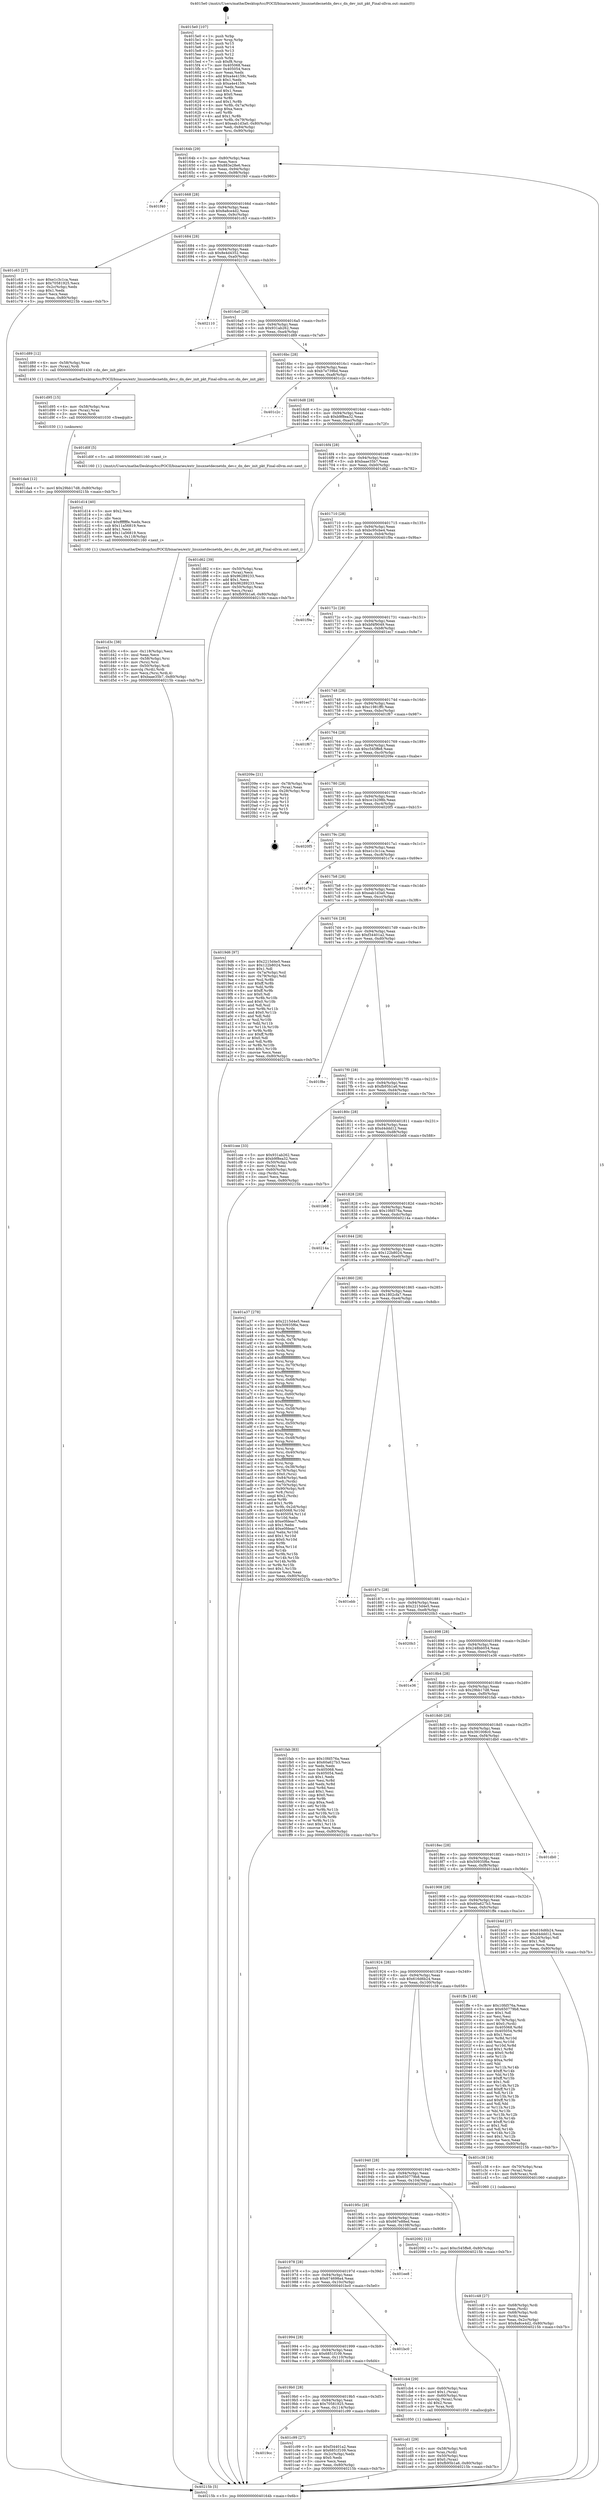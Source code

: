 digraph "0x4015e0" {
  label = "0x4015e0 (/mnt/c/Users/mathe/Desktop/tcc/POCII/binaries/extr_linuxnetdecnetdn_dev.c_dn_dev_init_pkt_Final-ollvm.out::main(0))"
  labelloc = "t"
  node[shape=record]

  Entry [label="",width=0.3,height=0.3,shape=circle,fillcolor=black,style=filled]
  "0x40164b" [label="{
     0x40164b [29]\l
     | [instrs]\l
     &nbsp;&nbsp;0x40164b \<+3\>: mov -0x80(%rbp),%eax\l
     &nbsp;&nbsp;0x40164e \<+2\>: mov %eax,%ecx\l
     &nbsp;&nbsp;0x401650 \<+6\>: sub $0x883e28e6,%ecx\l
     &nbsp;&nbsp;0x401656 \<+6\>: mov %eax,-0x94(%rbp)\l
     &nbsp;&nbsp;0x40165c \<+6\>: mov %ecx,-0x98(%rbp)\l
     &nbsp;&nbsp;0x401662 \<+6\>: je 0000000000401f40 \<main+0x960\>\l
  }"]
  "0x401f40" [label="{
     0x401f40\l
  }", style=dashed]
  "0x401668" [label="{
     0x401668 [28]\l
     | [instrs]\l
     &nbsp;&nbsp;0x401668 \<+5\>: jmp 000000000040166d \<main+0x8d\>\l
     &nbsp;&nbsp;0x40166d \<+6\>: mov -0x94(%rbp),%eax\l
     &nbsp;&nbsp;0x401673 \<+5\>: sub $0x8a8ce4d2,%eax\l
     &nbsp;&nbsp;0x401678 \<+6\>: mov %eax,-0x9c(%rbp)\l
     &nbsp;&nbsp;0x40167e \<+6\>: je 0000000000401c63 \<main+0x683\>\l
  }"]
  Exit [label="",width=0.3,height=0.3,shape=circle,fillcolor=black,style=filled,peripheries=2]
  "0x401c63" [label="{
     0x401c63 [27]\l
     | [instrs]\l
     &nbsp;&nbsp;0x401c63 \<+5\>: mov $0xe1c3c1ca,%eax\l
     &nbsp;&nbsp;0x401c68 \<+5\>: mov $0x70581925,%ecx\l
     &nbsp;&nbsp;0x401c6d \<+3\>: mov -0x2c(%rbp),%edx\l
     &nbsp;&nbsp;0x401c70 \<+3\>: cmp $0x1,%edx\l
     &nbsp;&nbsp;0x401c73 \<+3\>: cmovl %ecx,%eax\l
     &nbsp;&nbsp;0x401c76 \<+3\>: mov %eax,-0x80(%rbp)\l
     &nbsp;&nbsp;0x401c79 \<+5\>: jmp 000000000040215b \<main+0xb7b\>\l
  }"]
  "0x401684" [label="{
     0x401684 [28]\l
     | [instrs]\l
     &nbsp;&nbsp;0x401684 \<+5\>: jmp 0000000000401689 \<main+0xa9\>\l
     &nbsp;&nbsp;0x401689 \<+6\>: mov -0x94(%rbp),%eax\l
     &nbsp;&nbsp;0x40168f \<+5\>: sub $0x8e4d4352,%eax\l
     &nbsp;&nbsp;0x401694 \<+6\>: mov %eax,-0xa0(%rbp)\l
     &nbsp;&nbsp;0x40169a \<+6\>: je 0000000000402110 \<main+0xb30\>\l
  }"]
  "0x401da4" [label="{
     0x401da4 [12]\l
     | [instrs]\l
     &nbsp;&nbsp;0x401da4 \<+7\>: movl $0x29bb17d8,-0x80(%rbp)\l
     &nbsp;&nbsp;0x401dab \<+5\>: jmp 000000000040215b \<main+0xb7b\>\l
  }"]
  "0x402110" [label="{
     0x402110\l
  }", style=dashed]
  "0x4016a0" [label="{
     0x4016a0 [28]\l
     | [instrs]\l
     &nbsp;&nbsp;0x4016a0 \<+5\>: jmp 00000000004016a5 \<main+0xc5\>\l
     &nbsp;&nbsp;0x4016a5 \<+6\>: mov -0x94(%rbp),%eax\l
     &nbsp;&nbsp;0x4016ab \<+5\>: sub $0x931ab262,%eax\l
     &nbsp;&nbsp;0x4016b0 \<+6\>: mov %eax,-0xa4(%rbp)\l
     &nbsp;&nbsp;0x4016b6 \<+6\>: je 0000000000401d89 \<main+0x7a9\>\l
  }"]
  "0x401d95" [label="{
     0x401d95 [15]\l
     | [instrs]\l
     &nbsp;&nbsp;0x401d95 \<+4\>: mov -0x58(%rbp),%rax\l
     &nbsp;&nbsp;0x401d99 \<+3\>: mov (%rax),%rax\l
     &nbsp;&nbsp;0x401d9c \<+3\>: mov %rax,%rdi\l
     &nbsp;&nbsp;0x401d9f \<+5\>: call 0000000000401030 \<free@plt\>\l
     | [calls]\l
     &nbsp;&nbsp;0x401030 \{1\} (unknown)\l
  }"]
  "0x401d89" [label="{
     0x401d89 [12]\l
     | [instrs]\l
     &nbsp;&nbsp;0x401d89 \<+4\>: mov -0x58(%rbp),%rax\l
     &nbsp;&nbsp;0x401d8d \<+3\>: mov (%rax),%rdi\l
     &nbsp;&nbsp;0x401d90 \<+5\>: call 0000000000401430 \<dn_dev_init_pkt\>\l
     | [calls]\l
     &nbsp;&nbsp;0x401430 \{1\} (/mnt/c/Users/mathe/Desktop/tcc/POCII/binaries/extr_linuxnetdecnetdn_dev.c_dn_dev_init_pkt_Final-ollvm.out::dn_dev_init_pkt)\l
  }"]
  "0x4016bc" [label="{
     0x4016bc [28]\l
     | [instrs]\l
     &nbsp;&nbsp;0x4016bc \<+5\>: jmp 00000000004016c1 \<main+0xe1\>\l
     &nbsp;&nbsp;0x4016c1 \<+6\>: mov -0x94(%rbp),%eax\l
     &nbsp;&nbsp;0x4016c7 \<+5\>: sub $0xb7e739bd,%eax\l
     &nbsp;&nbsp;0x4016cc \<+6\>: mov %eax,-0xa8(%rbp)\l
     &nbsp;&nbsp;0x4016d2 \<+6\>: je 0000000000401c2c \<main+0x64c\>\l
  }"]
  "0x401d3c" [label="{
     0x401d3c [38]\l
     | [instrs]\l
     &nbsp;&nbsp;0x401d3c \<+6\>: mov -0x118(%rbp),%ecx\l
     &nbsp;&nbsp;0x401d42 \<+3\>: imul %eax,%ecx\l
     &nbsp;&nbsp;0x401d45 \<+4\>: mov -0x58(%rbp),%rsi\l
     &nbsp;&nbsp;0x401d49 \<+3\>: mov (%rsi),%rsi\l
     &nbsp;&nbsp;0x401d4c \<+4\>: mov -0x50(%rbp),%rdi\l
     &nbsp;&nbsp;0x401d50 \<+3\>: movslq (%rdi),%rdi\l
     &nbsp;&nbsp;0x401d53 \<+3\>: mov %ecx,(%rsi,%rdi,4)\l
     &nbsp;&nbsp;0x401d56 \<+7\>: movl $0xbaae35b7,-0x80(%rbp)\l
     &nbsp;&nbsp;0x401d5d \<+5\>: jmp 000000000040215b \<main+0xb7b\>\l
  }"]
  "0x401c2c" [label="{
     0x401c2c\l
  }", style=dashed]
  "0x4016d8" [label="{
     0x4016d8 [28]\l
     | [instrs]\l
     &nbsp;&nbsp;0x4016d8 \<+5\>: jmp 00000000004016dd \<main+0xfd\>\l
     &nbsp;&nbsp;0x4016dd \<+6\>: mov -0x94(%rbp),%eax\l
     &nbsp;&nbsp;0x4016e3 \<+5\>: sub $0xb9f8ea32,%eax\l
     &nbsp;&nbsp;0x4016e8 \<+6\>: mov %eax,-0xac(%rbp)\l
     &nbsp;&nbsp;0x4016ee \<+6\>: je 0000000000401d0f \<main+0x72f\>\l
  }"]
  "0x401d14" [label="{
     0x401d14 [40]\l
     | [instrs]\l
     &nbsp;&nbsp;0x401d14 \<+5\>: mov $0x2,%ecx\l
     &nbsp;&nbsp;0x401d19 \<+1\>: cltd\l
     &nbsp;&nbsp;0x401d1a \<+2\>: idiv %ecx\l
     &nbsp;&nbsp;0x401d1c \<+6\>: imul $0xfffffffe,%edx,%ecx\l
     &nbsp;&nbsp;0x401d22 \<+6\>: sub $0x11a56819,%ecx\l
     &nbsp;&nbsp;0x401d28 \<+3\>: add $0x1,%ecx\l
     &nbsp;&nbsp;0x401d2b \<+6\>: add $0x11a56819,%ecx\l
     &nbsp;&nbsp;0x401d31 \<+6\>: mov %ecx,-0x118(%rbp)\l
     &nbsp;&nbsp;0x401d37 \<+5\>: call 0000000000401160 \<next_i\>\l
     | [calls]\l
     &nbsp;&nbsp;0x401160 \{1\} (/mnt/c/Users/mathe/Desktop/tcc/POCII/binaries/extr_linuxnetdecnetdn_dev.c_dn_dev_init_pkt_Final-ollvm.out::next_i)\l
  }"]
  "0x401d0f" [label="{
     0x401d0f [5]\l
     | [instrs]\l
     &nbsp;&nbsp;0x401d0f \<+5\>: call 0000000000401160 \<next_i\>\l
     | [calls]\l
     &nbsp;&nbsp;0x401160 \{1\} (/mnt/c/Users/mathe/Desktop/tcc/POCII/binaries/extr_linuxnetdecnetdn_dev.c_dn_dev_init_pkt_Final-ollvm.out::next_i)\l
  }"]
  "0x4016f4" [label="{
     0x4016f4 [28]\l
     | [instrs]\l
     &nbsp;&nbsp;0x4016f4 \<+5\>: jmp 00000000004016f9 \<main+0x119\>\l
     &nbsp;&nbsp;0x4016f9 \<+6\>: mov -0x94(%rbp),%eax\l
     &nbsp;&nbsp;0x4016ff \<+5\>: sub $0xbaae35b7,%eax\l
     &nbsp;&nbsp;0x401704 \<+6\>: mov %eax,-0xb0(%rbp)\l
     &nbsp;&nbsp;0x40170a \<+6\>: je 0000000000401d62 \<main+0x782\>\l
  }"]
  "0x401cd1" [label="{
     0x401cd1 [29]\l
     | [instrs]\l
     &nbsp;&nbsp;0x401cd1 \<+4\>: mov -0x58(%rbp),%rdi\l
     &nbsp;&nbsp;0x401cd5 \<+3\>: mov %rax,(%rdi)\l
     &nbsp;&nbsp;0x401cd8 \<+4\>: mov -0x50(%rbp),%rax\l
     &nbsp;&nbsp;0x401cdc \<+6\>: movl $0x0,(%rax)\l
     &nbsp;&nbsp;0x401ce2 \<+7\>: movl $0xfb95b1a6,-0x80(%rbp)\l
     &nbsp;&nbsp;0x401ce9 \<+5\>: jmp 000000000040215b \<main+0xb7b\>\l
  }"]
  "0x401d62" [label="{
     0x401d62 [39]\l
     | [instrs]\l
     &nbsp;&nbsp;0x401d62 \<+4\>: mov -0x50(%rbp),%rax\l
     &nbsp;&nbsp;0x401d66 \<+2\>: mov (%rax),%ecx\l
     &nbsp;&nbsp;0x401d68 \<+6\>: sub $0x96289233,%ecx\l
     &nbsp;&nbsp;0x401d6e \<+3\>: add $0x1,%ecx\l
     &nbsp;&nbsp;0x401d71 \<+6\>: add $0x96289233,%ecx\l
     &nbsp;&nbsp;0x401d77 \<+4\>: mov -0x50(%rbp),%rax\l
     &nbsp;&nbsp;0x401d7b \<+2\>: mov %ecx,(%rax)\l
     &nbsp;&nbsp;0x401d7d \<+7\>: movl $0xfb95b1a6,-0x80(%rbp)\l
     &nbsp;&nbsp;0x401d84 \<+5\>: jmp 000000000040215b \<main+0xb7b\>\l
  }"]
  "0x401710" [label="{
     0x401710 [28]\l
     | [instrs]\l
     &nbsp;&nbsp;0x401710 \<+5\>: jmp 0000000000401715 \<main+0x135\>\l
     &nbsp;&nbsp;0x401715 \<+6\>: mov -0x94(%rbp),%eax\l
     &nbsp;&nbsp;0x40171b \<+5\>: sub $0xbc95cbe4,%eax\l
     &nbsp;&nbsp;0x401720 \<+6\>: mov %eax,-0xb4(%rbp)\l
     &nbsp;&nbsp;0x401726 \<+6\>: je 0000000000401f9a \<main+0x9ba\>\l
  }"]
  "0x4019cc" [label="{
     0x4019cc\l
  }", style=dashed]
  "0x401f9a" [label="{
     0x401f9a\l
  }", style=dashed]
  "0x40172c" [label="{
     0x40172c [28]\l
     | [instrs]\l
     &nbsp;&nbsp;0x40172c \<+5\>: jmp 0000000000401731 \<main+0x151\>\l
     &nbsp;&nbsp;0x401731 \<+6\>: mov -0x94(%rbp),%eax\l
     &nbsp;&nbsp;0x401737 \<+5\>: sub $0xbf4f9049,%eax\l
     &nbsp;&nbsp;0x40173c \<+6\>: mov %eax,-0xb8(%rbp)\l
     &nbsp;&nbsp;0x401742 \<+6\>: je 0000000000401ec7 \<main+0x8e7\>\l
  }"]
  "0x401c99" [label="{
     0x401c99 [27]\l
     | [instrs]\l
     &nbsp;&nbsp;0x401c99 \<+5\>: mov $0xf34401a2,%eax\l
     &nbsp;&nbsp;0x401c9e \<+5\>: mov $0x6851f109,%ecx\l
     &nbsp;&nbsp;0x401ca3 \<+3\>: mov -0x2c(%rbp),%edx\l
     &nbsp;&nbsp;0x401ca6 \<+3\>: cmp $0x0,%edx\l
     &nbsp;&nbsp;0x401ca9 \<+3\>: cmove %ecx,%eax\l
     &nbsp;&nbsp;0x401cac \<+3\>: mov %eax,-0x80(%rbp)\l
     &nbsp;&nbsp;0x401caf \<+5\>: jmp 000000000040215b \<main+0xb7b\>\l
  }"]
  "0x401ec7" [label="{
     0x401ec7\l
  }", style=dashed]
  "0x401748" [label="{
     0x401748 [28]\l
     | [instrs]\l
     &nbsp;&nbsp;0x401748 \<+5\>: jmp 000000000040174d \<main+0x16d\>\l
     &nbsp;&nbsp;0x40174d \<+6\>: mov -0x94(%rbp),%eax\l
     &nbsp;&nbsp;0x401753 \<+5\>: sub $0xc1981ff0,%eax\l
     &nbsp;&nbsp;0x401758 \<+6\>: mov %eax,-0xbc(%rbp)\l
     &nbsp;&nbsp;0x40175e \<+6\>: je 0000000000401f67 \<main+0x987\>\l
  }"]
  "0x4019b0" [label="{
     0x4019b0 [28]\l
     | [instrs]\l
     &nbsp;&nbsp;0x4019b0 \<+5\>: jmp 00000000004019b5 \<main+0x3d5\>\l
     &nbsp;&nbsp;0x4019b5 \<+6\>: mov -0x94(%rbp),%eax\l
     &nbsp;&nbsp;0x4019bb \<+5\>: sub $0x70581925,%eax\l
     &nbsp;&nbsp;0x4019c0 \<+6\>: mov %eax,-0x114(%rbp)\l
     &nbsp;&nbsp;0x4019c6 \<+6\>: je 0000000000401c99 \<main+0x6b9\>\l
  }"]
  "0x401f67" [label="{
     0x401f67\l
  }", style=dashed]
  "0x401764" [label="{
     0x401764 [28]\l
     | [instrs]\l
     &nbsp;&nbsp;0x401764 \<+5\>: jmp 0000000000401769 \<main+0x189\>\l
     &nbsp;&nbsp;0x401769 \<+6\>: mov -0x94(%rbp),%eax\l
     &nbsp;&nbsp;0x40176f \<+5\>: sub $0xc545ffe8,%eax\l
     &nbsp;&nbsp;0x401774 \<+6\>: mov %eax,-0xc0(%rbp)\l
     &nbsp;&nbsp;0x40177a \<+6\>: je 000000000040209e \<main+0xabe\>\l
  }"]
  "0x401cb4" [label="{
     0x401cb4 [29]\l
     | [instrs]\l
     &nbsp;&nbsp;0x401cb4 \<+4\>: mov -0x60(%rbp),%rax\l
     &nbsp;&nbsp;0x401cb8 \<+6\>: movl $0x1,(%rax)\l
     &nbsp;&nbsp;0x401cbe \<+4\>: mov -0x60(%rbp),%rax\l
     &nbsp;&nbsp;0x401cc2 \<+3\>: movslq (%rax),%rax\l
     &nbsp;&nbsp;0x401cc5 \<+4\>: shl $0x2,%rax\l
     &nbsp;&nbsp;0x401cc9 \<+3\>: mov %rax,%rdi\l
     &nbsp;&nbsp;0x401ccc \<+5\>: call 0000000000401050 \<malloc@plt\>\l
     | [calls]\l
     &nbsp;&nbsp;0x401050 \{1\} (unknown)\l
  }"]
  "0x40209e" [label="{
     0x40209e [21]\l
     | [instrs]\l
     &nbsp;&nbsp;0x40209e \<+4\>: mov -0x78(%rbp),%rax\l
     &nbsp;&nbsp;0x4020a2 \<+2\>: mov (%rax),%eax\l
     &nbsp;&nbsp;0x4020a4 \<+4\>: lea -0x28(%rbp),%rsp\l
     &nbsp;&nbsp;0x4020a8 \<+1\>: pop %rbx\l
     &nbsp;&nbsp;0x4020a9 \<+2\>: pop %r12\l
     &nbsp;&nbsp;0x4020ab \<+2\>: pop %r13\l
     &nbsp;&nbsp;0x4020ad \<+2\>: pop %r14\l
     &nbsp;&nbsp;0x4020af \<+2\>: pop %r15\l
     &nbsp;&nbsp;0x4020b1 \<+1\>: pop %rbp\l
     &nbsp;&nbsp;0x4020b2 \<+1\>: ret\l
  }"]
  "0x401780" [label="{
     0x401780 [28]\l
     | [instrs]\l
     &nbsp;&nbsp;0x401780 \<+5\>: jmp 0000000000401785 \<main+0x1a5\>\l
     &nbsp;&nbsp;0x401785 \<+6\>: mov -0x94(%rbp),%eax\l
     &nbsp;&nbsp;0x40178b \<+5\>: sub $0xce1b298b,%eax\l
     &nbsp;&nbsp;0x401790 \<+6\>: mov %eax,-0xc4(%rbp)\l
     &nbsp;&nbsp;0x401796 \<+6\>: je 00000000004020f5 \<main+0xb15\>\l
  }"]
  "0x401994" [label="{
     0x401994 [28]\l
     | [instrs]\l
     &nbsp;&nbsp;0x401994 \<+5\>: jmp 0000000000401999 \<main+0x3b9\>\l
     &nbsp;&nbsp;0x401999 \<+6\>: mov -0x94(%rbp),%eax\l
     &nbsp;&nbsp;0x40199f \<+5\>: sub $0x6851f109,%eax\l
     &nbsp;&nbsp;0x4019a4 \<+6\>: mov %eax,-0x110(%rbp)\l
     &nbsp;&nbsp;0x4019aa \<+6\>: je 0000000000401cb4 \<main+0x6d4\>\l
  }"]
  "0x4020f5" [label="{
     0x4020f5\l
  }", style=dashed]
  "0x40179c" [label="{
     0x40179c [28]\l
     | [instrs]\l
     &nbsp;&nbsp;0x40179c \<+5\>: jmp 00000000004017a1 \<main+0x1c1\>\l
     &nbsp;&nbsp;0x4017a1 \<+6\>: mov -0x94(%rbp),%eax\l
     &nbsp;&nbsp;0x4017a7 \<+5\>: sub $0xe1c3c1ca,%eax\l
     &nbsp;&nbsp;0x4017ac \<+6\>: mov %eax,-0xc8(%rbp)\l
     &nbsp;&nbsp;0x4017b2 \<+6\>: je 0000000000401c7e \<main+0x69e\>\l
  }"]
  "0x401bc0" [label="{
     0x401bc0\l
  }", style=dashed]
  "0x401c7e" [label="{
     0x401c7e\l
  }", style=dashed]
  "0x4017b8" [label="{
     0x4017b8 [28]\l
     | [instrs]\l
     &nbsp;&nbsp;0x4017b8 \<+5\>: jmp 00000000004017bd \<main+0x1dd\>\l
     &nbsp;&nbsp;0x4017bd \<+6\>: mov -0x94(%rbp),%eax\l
     &nbsp;&nbsp;0x4017c3 \<+5\>: sub $0xeab1d3a0,%eax\l
     &nbsp;&nbsp;0x4017c8 \<+6\>: mov %eax,-0xcc(%rbp)\l
     &nbsp;&nbsp;0x4017ce \<+6\>: je 00000000004019d6 \<main+0x3f6\>\l
  }"]
  "0x401978" [label="{
     0x401978 [28]\l
     | [instrs]\l
     &nbsp;&nbsp;0x401978 \<+5\>: jmp 000000000040197d \<main+0x39d\>\l
     &nbsp;&nbsp;0x40197d \<+6\>: mov -0x94(%rbp),%eax\l
     &nbsp;&nbsp;0x401983 \<+5\>: sub $0x674698a4,%eax\l
     &nbsp;&nbsp;0x401988 \<+6\>: mov %eax,-0x10c(%rbp)\l
     &nbsp;&nbsp;0x40198e \<+6\>: je 0000000000401bc0 \<main+0x5e0\>\l
  }"]
  "0x4019d6" [label="{
     0x4019d6 [97]\l
     | [instrs]\l
     &nbsp;&nbsp;0x4019d6 \<+5\>: mov $0x2215d4e5,%eax\l
     &nbsp;&nbsp;0x4019db \<+5\>: mov $0x122b8024,%ecx\l
     &nbsp;&nbsp;0x4019e0 \<+2\>: mov $0x1,%dl\l
     &nbsp;&nbsp;0x4019e2 \<+4\>: mov -0x7a(%rbp),%sil\l
     &nbsp;&nbsp;0x4019e6 \<+4\>: mov -0x79(%rbp),%dil\l
     &nbsp;&nbsp;0x4019ea \<+3\>: mov %sil,%r8b\l
     &nbsp;&nbsp;0x4019ed \<+4\>: xor $0xff,%r8b\l
     &nbsp;&nbsp;0x4019f1 \<+3\>: mov %dil,%r9b\l
     &nbsp;&nbsp;0x4019f4 \<+4\>: xor $0xff,%r9b\l
     &nbsp;&nbsp;0x4019f8 \<+3\>: xor $0x0,%dl\l
     &nbsp;&nbsp;0x4019fb \<+3\>: mov %r8b,%r10b\l
     &nbsp;&nbsp;0x4019fe \<+4\>: and $0x0,%r10b\l
     &nbsp;&nbsp;0x401a02 \<+3\>: and %dl,%sil\l
     &nbsp;&nbsp;0x401a05 \<+3\>: mov %r9b,%r11b\l
     &nbsp;&nbsp;0x401a08 \<+4\>: and $0x0,%r11b\l
     &nbsp;&nbsp;0x401a0c \<+3\>: and %dl,%dil\l
     &nbsp;&nbsp;0x401a0f \<+3\>: or %sil,%r10b\l
     &nbsp;&nbsp;0x401a12 \<+3\>: or %dil,%r11b\l
     &nbsp;&nbsp;0x401a15 \<+3\>: xor %r11b,%r10b\l
     &nbsp;&nbsp;0x401a18 \<+3\>: or %r9b,%r8b\l
     &nbsp;&nbsp;0x401a1b \<+4\>: xor $0xff,%r8b\l
     &nbsp;&nbsp;0x401a1f \<+3\>: or $0x0,%dl\l
     &nbsp;&nbsp;0x401a22 \<+3\>: and %dl,%r8b\l
     &nbsp;&nbsp;0x401a25 \<+3\>: or %r8b,%r10b\l
     &nbsp;&nbsp;0x401a28 \<+4\>: test $0x1,%r10b\l
     &nbsp;&nbsp;0x401a2c \<+3\>: cmovne %ecx,%eax\l
     &nbsp;&nbsp;0x401a2f \<+3\>: mov %eax,-0x80(%rbp)\l
     &nbsp;&nbsp;0x401a32 \<+5\>: jmp 000000000040215b \<main+0xb7b\>\l
  }"]
  "0x4017d4" [label="{
     0x4017d4 [28]\l
     | [instrs]\l
     &nbsp;&nbsp;0x4017d4 \<+5\>: jmp 00000000004017d9 \<main+0x1f9\>\l
     &nbsp;&nbsp;0x4017d9 \<+6\>: mov -0x94(%rbp),%eax\l
     &nbsp;&nbsp;0x4017df \<+5\>: sub $0xf34401a2,%eax\l
     &nbsp;&nbsp;0x4017e4 \<+6\>: mov %eax,-0xd0(%rbp)\l
     &nbsp;&nbsp;0x4017ea \<+6\>: je 0000000000401f8e \<main+0x9ae\>\l
  }"]
  "0x40215b" [label="{
     0x40215b [5]\l
     | [instrs]\l
     &nbsp;&nbsp;0x40215b \<+5\>: jmp 000000000040164b \<main+0x6b\>\l
  }"]
  "0x4015e0" [label="{
     0x4015e0 [107]\l
     | [instrs]\l
     &nbsp;&nbsp;0x4015e0 \<+1\>: push %rbp\l
     &nbsp;&nbsp;0x4015e1 \<+3\>: mov %rsp,%rbp\l
     &nbsp;&nbsp;0x4015e4 \<+2\>: push %r15\l
     &nbsp;&nbsp;0x4015e6 \<+2\>: push %r14\l
     &nbsp;&nbsp;0x4015e8 \<+2\>: push %r13\l
     &nbsp;&nbsp;0x4015ea \<+2\>: push %r12\l
     &nbsp;&nbsp;0x4015ec \<+1\>: push %rbx\l
     &nbsp;&nbsp;0x4015ed \<+7\>: sub $0xf8,%rsp\l
     &nbsp;&nbsp;0x4015f4 \<+7\>: mov 0x405068,%eax\l
     &nbsp;&nbsp;0x4015fb \<+7\>: mov 0x405054,%ecx\l
     &nbsp;&nbsp;0x401602 \<+2\>: mov %eax,%edx\l
     &nbsp;&nbsp;0x401604 \<+6\>: add $0xa4e4159c,%edx\l
     &nbsp;&nbsp;0x40160a \<+3\>: sub $0x1,%edx\l
     &nbsp;&nbsp;0x40160d \<+6\>: sub $0xa4e4159c,%edx\l
     &nbsp;&nbsp;0x401613 \<+3\>: imul %edx,%eax\l
     &nbsp;&nbsp;0x401616 \<+3\>: and $0x1,%eax\l
     &nbsp;&nbsp;0x401619 \<+3\>: cmp $0x0,%eax\l
     &nbsp;&nbsp;0x40161c \<+4\>: sete %r8b\l
     &nbsp;&nbsp;0x401620 \<+4\>: and $0x1,%r8b\l
     &nbsp;&nbsp;0x401624 \<+4\>: mov %r8b,-0x7a(%rbp)\l
     &nbsp;&nbsp;0x401628 \<+3\>: cmp $0xa,%ecx\l
     &nbsp;&nbsp;0x40162b \<+4\>: setl %r8b\l
     &nbsp;&nbsp;0x40162f \<+4\>: and $0x1,%r8b\l
     &nbsp;&nbsp;0x401633 \<+4\>: mov %r8b,-0x79(%rbp)\l
     &nbsp;&nbsp;0x401637 \<+7\>: movl $0xeab1d3a0,-0x80(%rbp)\l
     &nbsp;&nbsp;0x40163e \<+6\>: mov %edi,-0x84(%rbp)\l
     &nbsp;&nbsp;0x401644 \<+7\>: mov %rsi,-0x90(%rbp)\l
  }"]
  "0x401ee8" [label="{
     0x401ee8\l
  }", style=dashed]
  "0x401f8e" [label="{
     0x401f8e\l
  }", style=dashed]
  "0x4017f0" [label="{
     0x4017f0 [28]\l
     | [instrs]\l
     &nbsp;&nbsp;0x4017f0 \<+5\>: jmp 00000000004017f5 \<main+0x215\>\l
     &nbsp;&nbsp;0x4017f5 \<+6\>: mov -0x94(%rbp),%eax\l
     &nbsp;&nbsp;0x4017fb \<+5\>: sub $0xfb95b1a6,%eax\l
     &nbsp;&nbsp;0x401800 \<+6\>: mov %eax,-0xd4(%rbp)\l
     &nbsp;&nbsp;0x401806 \<+6\>: je 0000000000401cee \<main+0x70e\>\l
  }"]
  "0x40195c" [label="{
     0x40195c [28]\l
     | [instrs]\l
     &nbsp;&nbsp;0x40195c \<+5\>: jmp 0000000000401961 \<main+0x381\>\l
     &nbsp;&nbsp;0x401961 \<+6\>: mov -0x94(%rbp),%eax\l
     &nbsp;&nbsp;0x401967 \<+5\>: sub $0x667e88ed,%eax\l
     &nbsp;&nbsp;0x40196c \<+6\>: mov %eax,-0x108(%rbp)\l
     &nbsp;&nbsp;0x401972 \<+6\>: je 0000000000401ee8 \<main+0x908\>\l
  }"]
  "0x401cee" [label="{
     0x401cee [33]\l
     | [instrs]\l
     &nbsp;&nbsp;0x401cee \<+5\>: mov $0x931ab262,%eax\l
     &nbsp;&nbsp;0x401cf3 \<+5\>: mov $0xb9f8ea32,%ecx\l
     &nbsp;&nbsp;0x401cf8 \<+4\>: mov -0x50(%rbp),%rdx\l
     &nbsp;&nbsp;0x401cfc \<+2\>: mov (%rdx),%esi\l
     &nbsp;&nbsp;0x401cfe \<+4\>: mov -0x60(%rbp),%rdx\l
     &nbsp;&nbsp;0x401d02 \<+2\>: cmp (%rdx),%esi\l
     &nbsp;&nbsp;0x401d04 \<+3\>: cmovl %ecx,%eax\l
     &nbsp;&nbsp;0x401d07 \<+3\>: mov %eax,-0x80(%rbp)\l
     &nbsp;&nbsp;0x401d0a \<+5\>: jmp 000000000040215b \<main+0xb7b\>\l
  }"]
  "0x40180c" [label="{
     0x40180c [28]\l
     | [instrs]\l
     &nbsp;&nbsp;0x40180c \<+5\>: jmp 0000000000401811 \<main+0x231\>\l
     &nbsp;&nbsp;0x401811 \<+6\>: mov -0x94(%rbp),%eax\l
     &nbsp;&nbsp;0x401817 \<+5\>: sub $0xd4ddd12,%eax\l
     &nbsp;&nbsp;0x40181c \<+6\>: mov %eax,-0xd8(%rbp)\l
     &nbsp;&nbsp;0x401822 \<+6\>: je 0000000000401b68 \<main+0x588\>\l
  }"]
  "0x402092" [label="{
     0x402092 [12]\l
     | [instrs]\l
     &nbsp;&nbsp;0x402092 \<+7\>: movl $0xc545ffe8,-0x80(%rbp)\l
     &nbsp;&nbsp;0x402099 \<+5\>: jmp 000000000040215b \<main+0xb7b\>\l
  }"]
  "0x401b68" [label="{
     0x401b68\l
  }", style=dashed]
  "0x401828" [label="{
     0x401828 [28]\l
     | [instrs]\l
     &nbsp;&nbsp;0x401828 \<+5\>: jmp 000000000040182d \<main+0x24d\>\l
     &nbsp;&nbsp;0x40182d \<+6\>: mov -0x94(%rbp),%eax\l
     &nbsp;&nbsp;0x401833 \<+5\>: sub $0x10fd576a,%eax\l
     &nbsp;&nbsp;0x401838 \<+6\>: mov %eax,-0xdc(%rbp)\l
     &nbsp;&nbsp;0x40183e \<+6\>: je 000000000040214a \<main+0xb6a\>\l
  }"]
  "0x401c48" [label="{
     0x401c48 [27]\l
     | [instrs]\l
     &nbsp;&nbsp;0x401c48 \<+4\>: mov -0x68(%rbp),%rdi\l
     &nbsp;&nbsp;0x401c4c \<+2\>: mov %eax,(%rdi)\l
     &nbsp;&nbsp;0x401c4e \<+4\>: mov -0x68(%rbp),%rdi\l
     &nbsp;&nbsp;0x401c52 \<+2\>: mov (%rdi),%eax\l
     &nbsp;&nbsp;0x401c54 \<+3\>: mov %eax,-0x2c(%rbp)\l
     &nbsp;&nbsp;0x401c57 \<+7\>: movl $0x8a8ce4d2,-0x80(%rbp)\l
     &nbsp;&nbsp;0x401c5e \<+5\>: jmp 000000000040215b \<main+0xb7b\>\l
  }"]
  "0x40214a" [label="{
     0x40214a\l
  }", style=dashed]
  "0x401844" [label="{
     0x401844 [28]\l
     | [instrs]\l
     &nbsp;&nbsp;0x401844 \<+5\>: jmp 0000000000401849 \<main+0x269\>\l
     &nbsp;&nbsp;0x401849 \<+6\>: mov -0x94(%rbp),%eax\l
     &nbsp;&nbsp;0x40184f \<+5\>: sub $0x122b8024,%eax\l
     &nbsp;&nbsp;0x401854 \<+6\>: mov %eax,-0xe0(%rbp)\l
     &nbsp;&nbsp;0x40185a \<+6\>: je 0000000000401a37 \<main+0x457\>\l
  }"]
  "0x401940" [label="{
     0x401940 [28]\l
     | [instrs]\l
     &nbsp;&nbsp;0x401940 \<+5\>: jmp 0000000000401945 \<main+0x365\>\l
     &nbsp;&nbsp;0x401945 \<+6\>: mov -0x94(%rbp),%eax\l
     &nbsp;&nbsp;0x40194b \<+5\>: sub $0x650779b8,%eax\l
     &nbsp;&nbsp;0x401950 \<+6\>: mov %eax,-0x104(%rbp)\l
     &nbsp;&nbsp;0x401956 \<+6\>: je 0000000000402092 \<main+0xab2\>\l
  }"]
  "0x401a37" [label="{
     0x401a37 [278]\l
     | [instrs]\l
     &nbsp;&nbsp;0x401a37 \<+5\>: mov $0x2215d4e5,%eax\l
     &nbsp;&nbsp;0x401a3c \<+5\>: mov $0x50935f6e,%ecx\l
     &nbsp;&nbsp;0x401a41 \<+3\>: mov %rsp,%rdx\l
     &nbsp;&nbsp;0x401a44 \<+4\>: add $0xfffffffffffffff0,%rdx\l
     &nbsp;&nbsp;0x401a48 \<+3\>: mov %rdx,%rsp\l
     &nbsp;&nbsp;0x401a4b \<+4\>: mov %rdx,-0x78(%rbp)\l
     &nbsp;&nbsp;0x401a4f \<+3\>: mov %rsp,%rdx\l
     &nbsp;&nbsp;0x401a52 \<+4\>: add $0xfffffffffffffff0,%rdx\l
     &nbsp;&nbsp;0x401a56 \<+3\>: mov %rdx,%rsp\l
     &nbsp;&nbsp;0x401a59 \<+3\>: mov %rsp,%rsi\l
     &nbsp;&nbsp;0x401a5c \<+4\>: add $0xfffffffffffffff0,%rsi\l
     &nbsp;&nbsp;0x401a60 \<+3\>: mov %rsi,%rsp\l
     &nbsp;&nbsp;0x401a63 \<+4\>: mov %rsi,-0x70(%rbp)\l
     &nbsp;&nbsp;0x401a67 \<+3\>: mov %rsp,%rsi\l
     &nbsp;&nbsp;0x401a6a \<+4\>: add $0xfffffffffffffff0,%rsi\l
     &nbsp;&nbsp;0x401a6e \<+3\>: mov %rsi,%rsp\l
     &nbsp;&nbsp;0x401a71 \<+4\>: mov %rsi,-0x68(%rbp)\l
     &nbsp;&nbsp;0x401a75 \<+3\>: mov %rsp,%rsi\l
     &nbsp;&nbsp;0x401a78 \<+4\>: add $0xfffffffffffffff0,%rsi\l
     &nbsp;&nbsp;0x401a7c \<+3\>: mov %rsi,%rsp\l
     &nbsp;&nbsp;0x401a7f \<+4\>: mov %rsi,-0x60(%rbp)\l
     &nbsp;&nbsp;0x401a83 \<+3\>: mov %rsp,%rsi\l
     &nbsp;&nbsp;0x401a86 \<+4\>: add $0xfffffffffffffff0,%rsi\l
     &nbsp;&nbsp;0x401a8a \<+3\>: mov %rsi,%rsp\l
     &nbsp;&nbsp;0x401a8d \<+4\>: mov %rsi,-0x58(%rbp)\l
     &nbsp;&nbsp;0x401a91 \<+3\>: mov %rsp,%rsi\l
     &nbsp;&nbsp;0x401a94 \<+4\>: add $0xfffffffffffffff0,%rsi\l
     &nbsp;&nbsp;0x401a98 \<+3\>: mov %rsi,%rsp\l
     &nbsp;&nbsp;0x401a9b \<+4\>: mov %rsi,-0x50(%rbp)\l
     &nbsp;&nbsp;0x401a9f \<+3\>: mov %rsp,%rsi\l
     &nbsp;&nbsp;0x401aa2 \<+4\>: add $0xfffffffffffffff0,%rsi\l
     &nbsp;&nbsp;0x401aa6 \<+3\>: mov %rsi,%rsp\l
     &nbsp;&nbsp;0x401aa9 \<+4\>: mov %rsi,-0x48(%rbp)\l
     &nbsp;&nbsp;0x401aad \<+3\>: mov %rsp,%rsi\l
     &nbsp;&nbsp;0x401ab0 \<+4\>: add $0xfffffffffffffff0,%rsi\l
     &nbsp;&nbsp;0x401ab4 \<+3\>: mov %rsi,%rsp\l
     &nbsp;&nbsp;0x401ab7 \<+4\>: mov %rsi,-0x40(%rbp)\l
     &nbsp;&nbsp;0x401abb \<+3\>: mov %rsp,%rsi\l
     &nbsp;&nbsp;0x401abe \<+4\>: add $0xfffffffffffffff0,%rsi\l
     &nbsp;&nbsp;0x401ac2 \<+3\>: mov %rsi,%rsp\l
     &nbsp;&nbsp;0x401ac5 \<+4\>: mov %rsi,-0x38(%rbp)\l
     &nbsp;&nbsp;0x401ac9 \<+4\>: mov -0x78(%rbp),%rsi\l
     &nbsp;&nbsp;0x401acd \<+6\>: movl $0x0,(%rsi)\l
     &nbsp;&nbsp;0x401ad3 \<+6\>: mov -0x84(%rbp),%edi\l
     &nbsp;&nbsp;0x401ad9 \<+2\>: mov %edi,(%rdx)\l
     &nbsp;&nbsp;0x401adb \<+4\>: mov -0x70(%rbp),%rsi\l
     &nbsp;&nbsp;0x401adf \<+7\>: mov -0x90(%rbp),%r8\l
     &nbsp;&nbsp;0x401ae6 \<+3\>: mov %r8,(%rsi)\l
     &nbsp;&nbsp;0x401ae9 \<+3\>: cmpl $0x2,(%rdx)\l
     &nbsp;&nbsp;0x401aec \<+4\>: setne %r9b\l
     &nbsp;&nbsp;0x401af0 \<+4\>: and $0x1,%r9b\l
     &nbsp;&nbsp;0x401af4 \<+4\>: mov %r9b,-0x2d(%rbp)\l
     &nbsp;&nbsp;0x401af8 \<+8\>: mov 0x405068,%r10d\l
     &nbsp;&nbsp;0x401b00 \<+8\>: mov 0x405054,%r11d\l
     &nbsp;&nbsp;0x401b08 \<+3\>: mov %r10d,%ebx\l
     &nbsp;&nbsp;0x401b0b \<+6\>: sub $0xe0fdeac7,%ebx\l
     &nbsp;&nbsp;0x401b11 \<+3\>: sub $0x1,%ebx\l
     &nbsp;&nbsp;0x401b14 \<+6\>: add $0xe0fdeac7,%ebx\l
     &nbsp;&nbsp;0x401b1a \<+4\>: imul %ebx,%r10d\l
     &nbsp;&nbsp;0x401b1e \<+4\>: and $0x1,%r10d\l
     &nbsp;&nbsp;0x401b22 \<+4\>: cmp $0x0,%r10d\l
     &nbsp;&nbsp;0x401b26 \<+4\>: sete %r9b\l
     &nbsp;&nbsp;0x401b2a \<+4\>: cmp $0xa,%r11d\l
     &nbsp;&nbsp;0x401b2e \<+4\>: setl %r14b\l
     &nbsp;&nbsp;0x401b32 \<+3\>: mov %r9b,%r15b\l
     &nbsp;&nbsp;0x401b35 \<+3\>: and %r14b,%r15b\l
     &nbsp;&nbsp;0x401b38 \<+3\>: xor %r14b,%r9b\l
     &nbsp;&nbsp;0x401b3b \<+3\>: or %r9b,%r15b\l
     &nbsp;&nbsp;0x401b3e \<+4\>: test $0x1,%r15b\l
     &nbsp;&nbsp;0x401b42 \<+3\>: cmovne %ecx,%eax\l
     &nbsp;&nbsp;0x401b45 \<+3\>: mov %eax,-0x80(%rbp)\l
     &nbsp;&nbsp;0x401b48 \<+5\>: jmp 000000000040215b \<main+0xb7b\>\l
  }"]
  "0x401860" [label="{
     0x401860 [28]\l
     | [instrs]\l
     &nbsp;&nbsp;0x401860 \<+5\>: jmp 0000000000401865 \<main+0x285\>\l
     &nbsp;&nbsp;0x401865 \<+6\>: mov -0x94(%rbp),%eax\l
     &nbsp;&nbsp;0x40186b \<+5\>: sub $0x1802cfa7,%eax\l
     &nbsp;&nbsp;0x401870 \<+6\>: mov %eax,-0xe4(%rbp)\l
     &nbsp;&nbsp;0x401876 \<+6\>: je 0000000000401ebb \<main+0x8db\>\l
  }"]
  "0x401c38" [label="{
     0x401c38 [16]\l
     | [instrs]\l
     &nbsp;&nbsp;0x401c38 \<+4\>: mov -0x70(%rbp),%rax\l
     &nbsp;&nbsp;0x401c3c \<+3\>: mov (%rax),%rax\l
     &nbsp;&nbsp;0x401c3f \<+4\>: mov 0x8(%rax),%rdi\l
     &nbsp;&nbsp;0x401c43 \<+5\>: call 0000000000401060 \<atoi@plt\>\l
     | [calls]\l
     &nbsp;&nbsp;0x401060 \{1\} (unknown)\l
  }"]
  "0x401924" [label="{
     0x401924 [28]\l
     | [instrs]\l
     &nbsp;&nbsp;0x401924 \<+5\>: jmp 0000000000401929 \<main+0x349\>\l
     &nbsp;&nbsp;0x401929 \<+6\>: mov -0x94(%rbp),%eax\l
     &nbsp;&nbsp;0x40192f \<+5\>: sub $0x616d6b24,%eax\l
     &nbsp;&nbsp;0x401934 \<+6\>: mov %eax,-0x100(%rbp)\l
     &nbsp;&nbsp;0x40193a \<+6\>: je 0000000000401c38 \<main+0x658\>\l
  }"]
  "0x401ebb" [label="{
     0x401ebb\l
  }", style=dashed]
  "0x40187c" [label="{
     0x40187c [28]\l
     | [instrs]\l
     &nbsp;&nbsp;0x40187c \<+5\>: jmp 0000000000401881 \<main+0x2a1\>\l
     &nbsp;&nbsp;0x401881 \<+6\>: mov -0x94(%rbp),%eax\l
     &nbsp;&nbsp;0x401887 \<+5\>: sub $0x2215d4e5,%eax\l
     &nbsp;&nbsp;0x40188c \<+6\>: mov %eax,-0xe8(%rbp)\l
     &nbsp;&nbsp;0x401892 \<+6\>: je 00000000004020b3 \<main+0xad3\>\l
  }"]
  "0x401ffe" [label="{
     0x401ffe [148]\l
     | [instrs]\l
     &nbsp;&nbsp;0x401ffe \<+5\>: mov $0x10fd576a,%eax\l
     &nbsp;&nbsp;0x402003 \<+5\>: mov $0x650779b8,%ecx\l
     &nbsp;&nbsp;0x402008 \<+2\>: mov $0x1,%dl\l
     &nbsp;&nbsp;0x40200a \<+2\>: xor %esi,%esi\l
     &nbsp;&nbsp;0x40200c \<+4\>: mov -0x78(%rbp),%rdi\l
     &nbsp;&nbsp;0x402010 \<+6\>: movl $0x0,(%rdi)\l
     &nbsp;&nbsp;0x402016 \<+8\>: mov 0x405068,%r8d\l
     &nbsp;&nbsp;0x40201e \<+8\>: mov 0x405054,%r9d\l
     &nbsp;&nbsp;0x402026 \<+3\>: sub $0x1,%esi\l
     &nbsp;&nbsp;0x402029 \<+3\>: mov %r8d,%r10d\l
     &nbsp;&nbsp;0x40202c \<+3\>: add %esi,%r10d\l
     &nbsp;&nbsp;0x40202f \<+4\>: imul %r10d,%r8d\l
     &nbsp;&nbsp;0x402033 \<+4\>: and $0x1,%r8d\l
     &nbsp;&nbsp;0x402037 \<+4\>: cmp $0x0,%r8d\l
     &nbsp;&nbsp;0x40203b \<+4\>: sete %r11b\l
     &nbsp;&nbsp;0x40203f \<+4\>: cmp $0xa,%r9d\l
     &nbsp;&nbsp;0x402043 \<+3\>: setl %bl\l
     &nbsp;&nbsp;0x402046 \<+3\>: mov %r11b,%r14b\l
     &nbsp;&nbsp;0x402049 \<+4\>: xor $0xff,%r14b\l
     &nbsp;&nbsp;0x40204d \<+3\>: mov %bl,%r15b\l
     &nbsp;&nbsp;0x402050 \<+4\>: xor $0xff,%r15b\l
     &nbsp;&nbsp;0x402054 \<+3\>: xor $0x1,%dl\l
     &nbsp;&nbsp;0x402057 \<+3\>: mov %r14b,%r12b\l
     &nbsp;&nbsp;0x40205a \<+4\>: and $0xff,%r12b\l
     &nbsp;&nbsp;0x40205e \<+3\>: and %dl,%r11b\l
     &nbsp;&nbsp;0x402061 \<+3\>: mov %r15b,%r13b\l
     &nbsp;&nbsp;0x402064 \<+4\>: and $0xff,%r13b\l
     &nbsp;&nbsp;0x402068 \<+2\>: and %dl,%bl\l
     &nbsp;&nbsp;0x40206a \<+3\>: or %r11b,%r12b\l
     &nbsp;&nbsp;0x40206d \<+3\>: or %bl,%r13b\l
     &nbsp;&nbsp;0x402070 \<+3\>: xor %r13b,%r12b\l
     &nbsp;&nbsp;0x402073 \<+3\>: or %r15b,%r14b\l
     &nbsp;&nbsp;0x402076 \<+4\>: xor $0xff,%r14b\l
     &nbsp;&nbsp;0x40207a \<+3\>: or $0x1,%dl\l
     &nbsp;&nbsp;0x40207d \<+3\>: and %dl,%r14b\l
     &nbsp;&nbsp;0x402080 \<+3\>: or %r14b,%r12b\l
     &nbsp;&nbsp;0x402083 \<+4\>: test $0x1,%r12b\l
     &nbsp;&nbsp;0x402087 \<+3\>: cmovne %ecx,%eax\l
     &nbsp;&nbsp;0x40208a \<+3\>: mov %eax,-0x80(%rbp)\l
     &nbsp;&nbsp;0x40208d \<+5\>: jmp 000000000040215b \<main+0xb7b\>\l
  }"]
  "0x4020b3" [label="{
     0x4020b3\l
  }", style=dashed]
  "0x401898" [label="{
     0x401898 [28]\l
     | [instrs]\l
     &nbsp;&nbsp;0x401898 \<+5\>: jmp 000000000040189d \<main+0x2bd\>\l
     &nbsp;&nbsp;0x40189d \<+6\>: mov -0x94(%rbp),%eax\l
     &nbsp;&nbsp;0x4018a3 \<+5\>: sub $0x248bb054,%eax\l
     &nbsp;&nbsp;0x4018a8 \<+6\>: mov %eax,-0xec(%rbp)\l
     &nbsp;&nbsp;0x4018ae \<+6\>: je 0000000000401e36 \<main+0x856\>\l
  }"]
  "0x401908" [label="{
     0x401908 [28]\l
     | [instrs]\l
     &nbsp;&nbsp;0x401908 \<+5\>: jmp 000000000040190d \<main+0x32d\>\l
     &nbsp;&nbsp;0x40190d \<+6\>: mov -0x94(%rbp),%eax\l
     &nbsp;&nbsp;0x401913 \<+5\>: sub $0x60a627b3,%eax\l
     &nbsp;&nbsp;0x401918 \<+6\>: mov %eax,-0xfc(%rbp)\l
     &nbsp;&nbsp;0x40191e \<+6\>: je 0000000000401ffe \<main+0xa1e\>\l
  }"]
  "0x401e36" [label="{
     0x401e36\l
  }", style=dashed]
  "0x4018b4" [label="{
     0x4018b4 [28]\l
     | [instrs]\l
     &nbsp;&nbsp;0x4018b4 \<+5\>: jmp 00000000004018b9 \<main+0x2d9\>\l
     &nbsp;&nbsp;0x4018b9 \<+6\>: mov -0x94(%rbp),%eax\l
     &nbsp;&nbsp;0x4018bf \<+5\>: sub $0x29bb17d8,%eax\l
     &nbsp;&nbsp;0x4018c4 \<+6\>: mov %eax,-0xf0(%rbp)\l
     &nbsp;&nbsp;0x4018ca \<+6\>: je 0000000000401fab \<main+0x9cb\>\l
  }"]
  "0x401b4d" [label="{
     0x401b4d [27]\l
     | [instrs]\l
     &nbsp;&nbsp;0x401b4d \<+5\>: mov $0x616d6b24,%eax\l
     &nbsp;&nbsp;0x401b52 \<+5\>: mov $0xd4ddd12,%ecx\l
     &nbsp;&nbsp;0x401b57 \<+3\>: mov -0x2d(%rbp),%dl\l
     &nbsp;&nbsp;0x401b5a \<+3\>: test $0x1,%dl\l
     &nbsp;&nbsp;0x401b5d \<+3\>: cmovne %ecx,%eax\l
     &nbsp;&nbsp;0x401b60 \<+3\>: mov %eax,-0x80(%rbp)\l
     &nbsp;&nbsp;0x401b63 \<+5\>: jmp 000000000040215b \<main+0xb7b\>\l
  }"]
  "0x401fab" [label="{
     0x401fab [83]\l
     | [instrs]\l
     &nbsp;&nbsp;0x401fab \<+5\>: mov $0x10fd576a,%eax\l
     &nbsp;&nbsp;0x401fb0 \<+5\>: mov $0x60a627b3,%ecx\l
     &nbsp;&nbsp;0x401fb5 \<+2\>: xor %edx,%edx\l
     &nbsp;&nbsp;0x401fb7 \<+7\>: mov 0x405068,%esi\l
     &nbsp;&nbsp;0x401fbe \<+7\>: mov 0x405054,%edi\l
     &nbsp;&nbsp;0x401fc5 \<+3\>: sub $0x1,%edx\l
     &nbsp;&nbsp;0x401fc8 \<+3\>: mov %esi,%r8d\l
     &nbsp;&nbsp;0x401fcb \<+3\>: add %edx,%r8d\l
     &nbsp;&nbsp;0x401fce \<+4\>: imul %r8d,%esi\l
     &nbsp;&nbsp;0x401fd2 \<+3\>: and $0x1,%esi\l
     &nbsp;&nbsp;0x401fd5 \<+3\>: cmp $0x0,%esi\l
     &nbsp;&nbsp;0x401fd8 \<+4\>: sete %r9b\l
     &nbsp;&nbsp;0x401fdc \<+3\>: cmp $0xa,%edi\l
     &nbsp;&nbsp;0x401fdf \<+4\>: setl %r10b\l
     &nbsp;&nbsp;0x401fe3 \<+3\>: mov %r9b,%r11b\l
     &nbsp;&nbsp;0x401fe6 \<+3\>: and %r10b,%r11b\l
     &nbsp;&nbsp;0x401fe9 \<+3\>: xor %r10b,%r9b\l
     &nbsp;&nbsp;0x401fec \<+3\>: or %r9b,%r11b\l
     &nbsp;&nbsp;0x401fef \<+4\>: test $0x1,%r11b\l
     &nbsp;&nbsp;0x401ff3 \<+3\>: cmovne %ecx,%eax\l
     &nbsp;&nbsp;0x401ff6 \<+3\>: mov %eax,-0x80(%rbp)\l
     &nbsp;&nbsp;0x401ff9 \<+5\>: jmp 000000000040215b \<main+0xb7b\>\l
  }"]
  "0x4018d0" [label="{
     0x4018d0 [28]\l
     | [instrs]\l
     &nbsp;&nbsp;0x4018d0 \<+5\>: jmp 00000000004018d5 \<main+0x2f5\>\l
     &nbsp;&nbsp;0x4018d5 \<+6\>: mov -0x94(%rbp),%eax\l
     &nbsp;&nbsp;0x4018db \<+5\>: sub $0x391008c0,%eax\l
     &nbsp;&nbsp;0x4018e0 \<+6\>: mov %eax,-0xf4(%rbp)\l
     &nbsp;&nbsp;0x4018e6 \<+6\>: je 0000000000401db0 \<main+0x7d0\>\l
  }"]
  "0x4018ec" [label="{
     0x4018ec [28]\l
     | [instrs]\l
     &nbsp;&nbsp;0x4018ec \<+5\>: jmp 00000000004018f1 \<main+0x311\>\l
     &nbsp;&nbsp;0x4018f1 \<+6\>: mov -0x94(%rbp),%eax\l
     &nbsp;&nbsp;0x4018f7 \<+5\>: sub $0x50935f6e,%eax\l
     &nbsp;&nbsp;0x4018fc \<+6\>: mov %eax,-0xf8(%rbp)\l
     &nbsp;&nbsp;0x401902 \<+6\>: je 0000000000401b4d \<main+0x56d\>\l
  }"]
  "0x401db0" [label="{
     0x401db0\l
  }", style=dashed]
  Entry -> "0x4015e0" [label=" 1"]
  "0x40164b" -> "0x401f40" [label=" 0"]
  "0x40164b" -> "0x401668" [label=" 16"]
  "0x40209e" -> Exit [label=" 1"]
  "0x401668" -> "0x401c63" [label=" 1"]
  "0x401668" -> "0x401684" [label=" 15"]
  "0x402092" -> "0x40215b" [label=" 1"]
  "0x401684" -> "0x402110" [label=" 0"]
  "0x401684" -> "0x4016a0" [label=" 15"]
  "0x401ffe" -> "0x40215b" [label=" 1"]
  "0x4016a0" -> "0x401d89" [label=" 1"]
  "0x4016a0" -> "0x4016bc" [label=" 14"]
  "0x401fab" -> "0x40215b" [label=" 1"]
  "0x4016bc" -> "0x401c2c" [label=" 0"]
  "0x4016bc" -> "0x4016d8" [label=" 14"]
  "0x401da4" -> "0x40215b" [label=" 1"]
  "0x4016d8" -> "0x401d0f" [label=" 1"]
  "0x4016d8" -> "0x4016f4" [label=" 13"]
  "0x401d95" -> "0x401da4" [label=" 1"]
  "0x4016f4" -> "0x401d62" [label=" 1"]
  "0x4016f4" -> "0x401710" [label=" 12"]
  "0x401d89" -> "0x401d95" [label=" 1"]
  "0x401710" -> "0x401f9a" [label=" 0"]
  "0x401710" -> "0x40172c" [label=" 12"]
  "0x401d62" -> "0x40215b" [label=" 1"]
  "0x40172c" -> "0x401ec7" [label=" 0"]
  "0x40172c" -> "0x401748" [label=" 12"]
  "0x401d3c" -> "0x40215b" [label=" 1"]
  "0x401748" -> "0x401f67" [label=" 0"]
  "0x401748" -> "0x401764" [label=" 12"]
  "0x401d0f" -> "0x401d14" [label=" 1"]
  "0x401764" -> "0x40209e" [label=" 1"]
  "0x401764" -> "0x401780" [label=" 11"]
  "0x401cee" -> "0x40215b" [label=" 2"]
  "0x401780" -> "0x4020f5" [label=" 0"]
  "0x401780" -> "0x40179c" [label=" 11"]
  "0x401cb4" -> "0x401cd1" [label=" 1"]
  "0x40179c" -> "0x401c7e" [label=" 0"]
  "0x40179c" -> "0x4017b8" [label=" 11"]
  "0x401c99" -> "0x40215b" [label=" 1"]
  "0x4017b8" -> "0x4019d6" [label=" 1"]
  "0x4017b8" -> "0x4017d4" [label=" 10"]
  "0x4019d6" -> "0x40215b" [label=" 1"]
  "0x4015e0" -> "0x40164b" [label=" 1"]
  "0x40215b" -> "0x40164b" [label=" 15"]
  "0x4019b0" -> "0x401c99" [label=" 1"]
  "0x4017d4" -> "0x401f8e" [label=" 0"]
  "0x4017d4" -> "0x4017f0" [label=" 10"]
  "0x401d14" -> "0x401d3c" [label=" 1"]
  "0x4017f0" -> "0x401cee" [label=" 2"]
  "0x4017f0" -> "0x40180c" [label=" 8"]
  "0x401994" -> "0x401cb4" [label=" 1"]
  "0x40180c" -> "0x401b68" [label=" 0"]
  "0x40180c" -> "0x401828" [label=" 8"]
  "0x401cd1" -> "0x40215b" [label=" 1"]
  "0x401828" -> "0x40214a" [label=" 0"]
  "0x401828" -> "0x401844" [label=" 8"]
  "0x401978" -> "0x401bc0" [label=" 0"]
  "0x401844" -> "0x401a37" [label=" 1"]
  "0x401844" -> "0x401860" [label=" 7"]
  "0x4019b0" -> "0x4019cc" [label=" 0"]
  "0x401a37" -> "0x40215b" [label=" 1"]
  "0x40195c" -> "0x401978" [label=" 2"]
  "0x401860" -> "0x401ebb" [label=" 0"]
  "0x401860" -> "0x40187c" [label=" 7"]
  "0x401994" -> "0x4019b0" [label=" 1"]
  "0x40187c" -> "0x4020b3" [label=" 0"]
  "0x40187c" -> "0x401898" [label=" 7"]
  "0x401940" -> "0x40195c" [label=" 2"]
  "0x401898" -> "0x401e36" [label=" 0"]
  "0x401898" -> "0x4018b4" [label=" 7"]
  "0x401978" -> "0x401994" [label=" 2"]
  "0x4018b4" -> "0x401fab" [label=" 1"]
  "0x4018b4" -> "0x4018d0" [label=" 6"]
  "0x401c63" -> "0x40215b" [label=" 1"]
  "0x4018d0" -> "0x401db0" [label=" 0"]
  "0x4018d0" -> "0x4018ec" [label=" 6"]
  "0x401c48" -> "0x40215b" [label=" 1"]
  "0x4018ec" -> "0x401b4d" [label=" 1"]
  "0x4018ec" -> "0x401908" [label=" 5"]
  "0x401b4d" -> "0x40215b" [label=" 1"]
  "0x401940" -> "0x402092" [label=" 1"]
  "0x401908" -> "0x401ffe" [label=" 1"]
  "0x401908" -> "0x401924" [label=" 4"]
  "0x40195c" -> "0x401ee8" [label=" 0"]
  "0x401924" -> "0x401c38" [label=" 1"]
  "0x401924" -> "0x401940" [label=" 3"]
  "0x401c38" -> "0x401c48" [label=" 1"]
}
